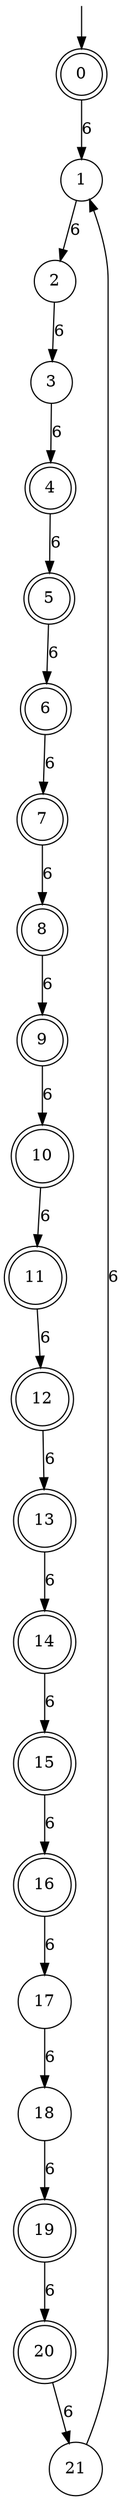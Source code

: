 digraph g {

	s0 [shape="doublecircle" label="0"];
	s1 [shape="circle" label="1"];
	s2 [shape="circle" label="2"];
	s3 [shape="circle" label="3"];
	s4 [shape="doublecircle" label="4"];
	s5 [shape="doublecircle" label="5"];
	s6 [shape="doublecircle" label="6"];
	s7 [shape="doublecircle" label="7"];
	s8 [shape="doublecircle" label="8"];
	s9 [shape="doublecircle" label="9"];
	s10 [shape="doublecircle" label="10"];
	s11 [shape="doublecircle" label="11"];
	s12 [shape="doublecircle" label="12"];
	s13 [shape="doublecircle" label="13"];
	s14 [shape="doublecircle" label="14"];
	s15 [shape="doublecircle" label="15"];
	s16 [shape="doublecircle" label="16"];
	s17 [shape="circle" label="17"];
	s18 [shape="circle" label="18"];
	s19 [shape="doublecircle" label="19"];
	s20 [shape="doublecircle" label="20"];
	s21 [shape="circle" label="21"];
	s0 -> s1 [label="6"];
	s1 -> s2 [label="6"];
	s2 -> s3 [label="6"];
	s3 -> s4 [label="6"];
	s4 -> s5 [label="6"];
	s5 -> s6 [label="6"];
	s6 -> s7 [label="6"];
	s7 -> s8 [label="6"];
	s8 -> s9 [label="6"];
	s9 -> s10 [label="6"];
	s10 -> s11 [label="6"];
	s11 -> s12 [label="6"];
	s12 -> s13 [label="6"];
	s13 -> s14 [label="6"];
	s14 -> s15 [label="6"];
	s15 -> s16 [label="6"];
	s16 -> s17 [label="6"];
	s17 -> s18 [label="6"];
	s18 -> s19 [label="6"];
	s19 -> s20 [label="6"];
	s20 -> s21 [label="6"];
	s21 -> s1 [label="6"];

__start0 [label="" shape="none" width="0" height="0"];
__start0 -> s0;

}
